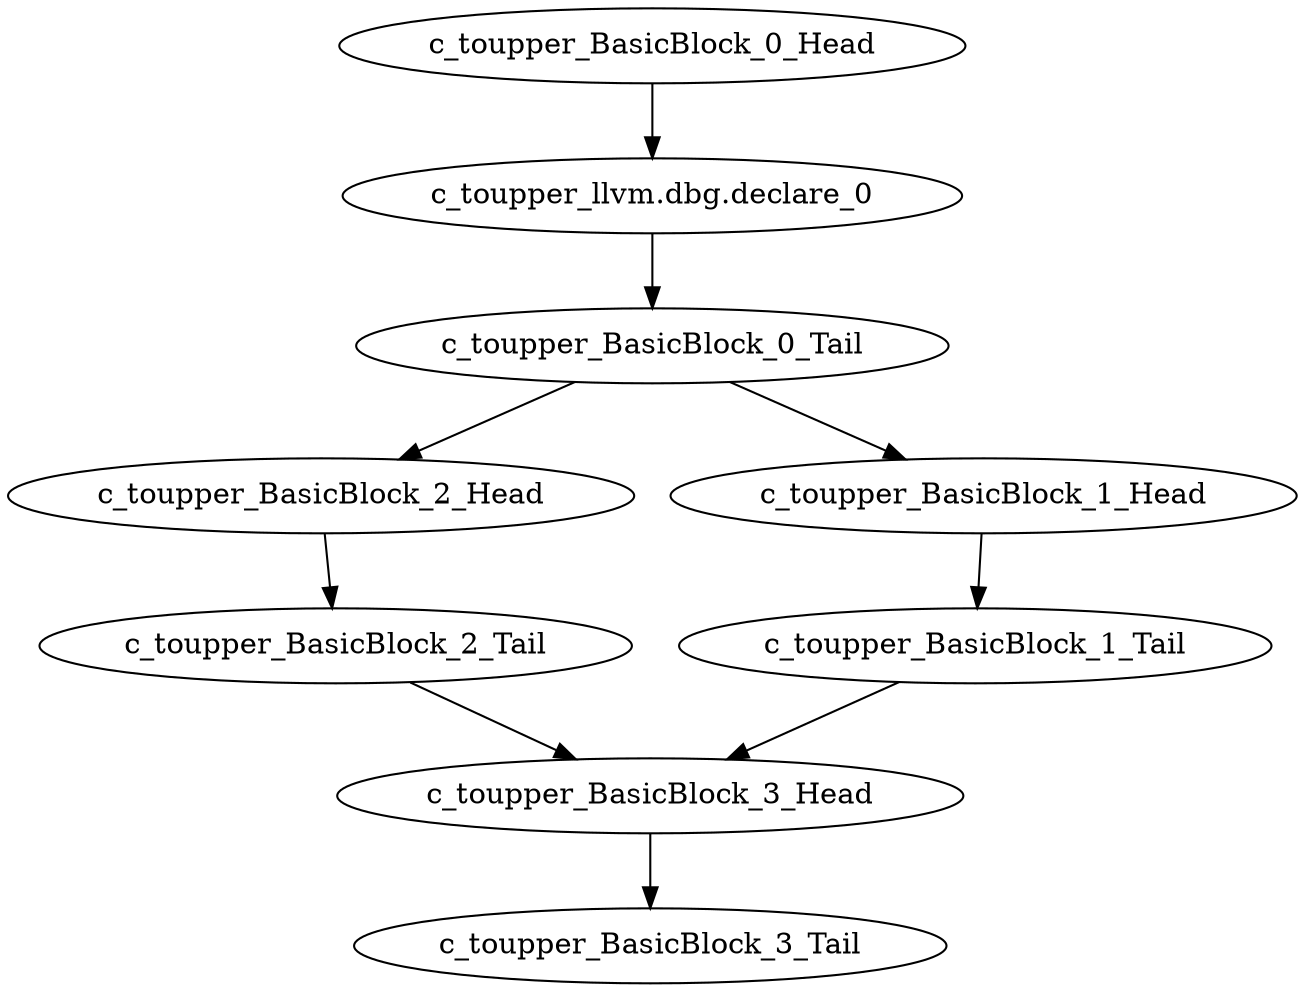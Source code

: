 digraph G {
    "c_toupper_BasicBlock_3_Head" -> "c_toupper_BasicBlock_3_Tail"
    "c_toupper_BasicBlock_2_Head" -> "c_toupper_BasicBlock_2_Tail"
    "c_toupper_BasicBlock_1_Head" -> "c_toupper_BasicBlock_1_Tail"
    "c_toupper_llvm.dbg.declare_0" -> "c_toupper_BasicBlock_0_Tail"
    "c_toupper_BasicBlock_0_Head" -> "c_toupper_llvm.dbg.declare_0"
    "c_toupper_BasicBlock_1_Tail" -> "c_toupper_BasicBlock_3_Head"
    "c_toupper_BasicBlock_2_Tail" -> "c_toupper_BasicBlock_3_Head"
    "c_toupper_BasicBlock_0_Tail" -> "c_toupper_BasicBlock_2_Head"
    "c_toupper_BasicBlock_0_Tail" -> "c_toupper_BasicBlock_1_Head"
}
